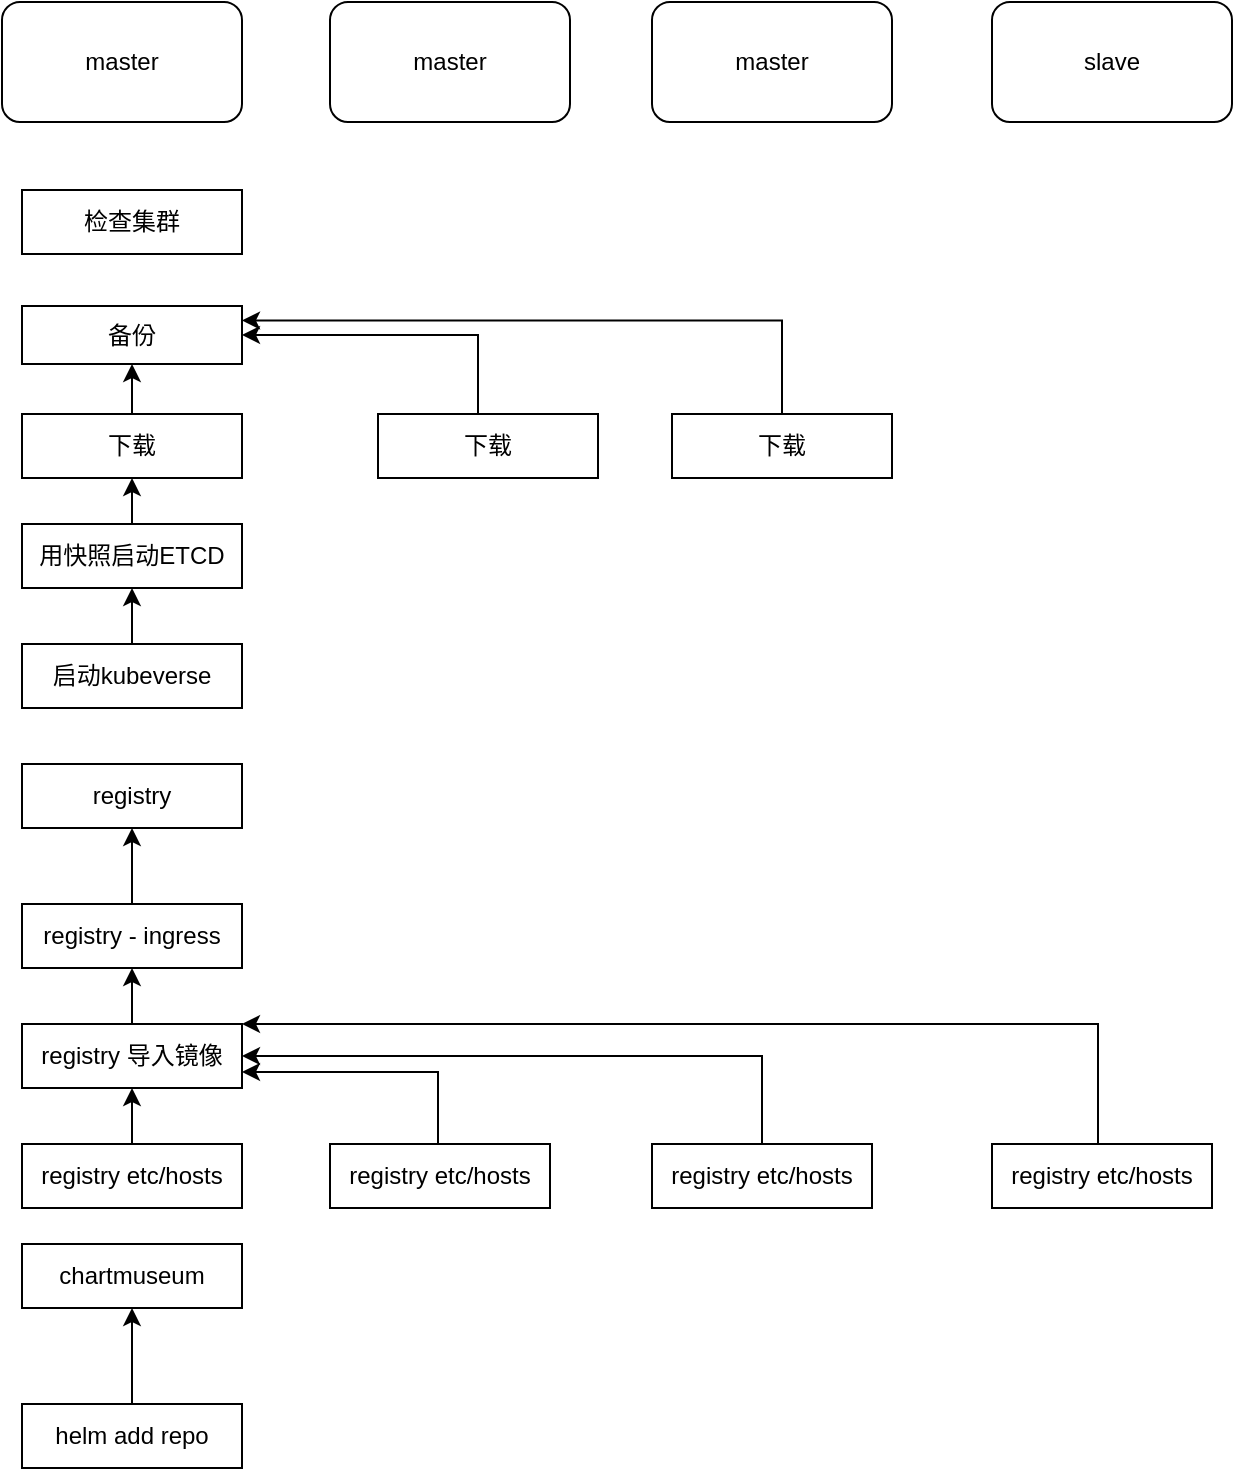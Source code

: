<mxfile version="21.1.2" type="device">
  <diagram name="第 1 页" id="UTBGbCUbs5v3K6so2tpC">
    <mxGraphModel dx="954" dy="727" grid="1" gridSize="10" guides="1" tooltips="1" connect="1" arrows="1" fold="1" page="1" pageScale="1" pageWidth="827" pageHeight="1169" math="0" shadow="0">
      <root>
        <mxCell id="0" />
        <mxCell id="1" parent="0" />
        <mxCell id="nhVeAwy8Br6gffXCsf7F-10" value="master" style="rounded=1;whiteSpace=wrap;html=1;" vertex="1" parent="1">
          <mxGeometry x="196" y="99" width="120" height="60" as="geometry" />
        </mxCell>
        <mxCell id="nhVeAwy8Br6gffXCsf7F-11" value="master" style="rounded=1;whiteSpace=wrap;html=1;" vertex="1" parent="1">
          <mxGeometry x="357" y="99" width="120" height="60" as="geometry" />
        </mxCell>
        <mxCell id="nhVeAwy8Br6gffXCsf7F-12" value="slave" style="rounded=1;whiteSpace=wrap;html=1;" vertex="1" parent="1">
          <mxGeometry x="527" y="99" width="120" height="60" as="geometry" />
        </mxCell>
        <mxCell id="nhVeAwy8Br6gffXCsf7F-13" value="master" style="rounded=1;whiteSpace=wrap;html=1;" vertex="1" parent="1">
          <mxGeometry x="32" y="99" width="120" height="60" as="geometry" />
        </mxCell>
        <mxCell id="nhVeAwy8Br6gffXCsf7F-14" value="检查集群" style="rounded=0;whiteSpace=wrap;html=1;" vertex="1" parent="1">
          <mxGeometry x="42" y="193" width="110" height="32" as="geometry" />
        </mxCell>
        <mxCell id="nhVeAwy8Br6gffXCsf7F-15" value="备份" style="rounded=0;whiteSpace=wrap;html=1;" vertex="1" parent="1">
          <mxGeometry x="42" y="251" width="110" height="29" as="geometry" />
        </mxCell>
        <mxCell id="nhVeAwy8Br6gffXCsf7F-31" value="" style="edgeStyle=orthogonalEdgeStyle;rounded=0;orthogonalLoop=1;jettySize=auto;html=1;" edge="1" parent="1" source="nhVeAwy8Br6gffXCsf7F-16" target="nhVeAwy8Br6gffXCsf7F-15">
          <mxGeometry relative="1" as="geometry" />
        </mxCell>
        <mxCell id="nhVeAwy8Br6gffXCsf7F-16" value="下载" style="rounded=0;whiteSpace=wrap;html=1;" vertex="1" parent="1">
          <mxGeometry x="42" y="305" width="110" height="32" as="geometry" />
        </mxCell>
        <mxCell id="nhVeAwy8Br6gffXCsf7F-32" style="edgeStyle=orthogonalEdgeStyle;rounded=0;orthogonalLoop=1;jettySize=auto;html=1;entryX=1;entryY=0.5;entryDx=0;entryDy=0;" edge="1" parent="1" source="nhVeAwy8Br6gffXCsf7F-17" target="nhVeAwy8Br6gffXCsf7F-15">
          <mxGeometry relative="1" as="geometry">
            <Array as="points">
              <mxPoint x="270" y="266" />
            </Array>
          </mxGeometry>
        </mxCell>
        <mxCell id="nhVeAwy8Br6gffXCsf7F-17" value="下载" style="rounded=0;whiteSpace=wrap;html=1;" vertex="1" parent="1">
          <mxGeometry x="220" y="305" width="110" height="32" as="geometry" />
        </mxCell>
        <mxCell id="nhVeAwy8Br6gffXCsf7F-33" style="edgeStyle=orthogonalEdgeStyle;rounded=0;orthogonalLoop=1;jettySize=auto;html=1;entryX=1;entryY=0.25;entryDx=0;entryDy=0;" edge="1" parent="1" source="nhVeAwy8Br6gffXCsf7F-18" target="nhVeAwy8Br6gffXCsf7F-15">
          <mxGeometry relative="1" as="geometry">
            <Array as="points">
              <mxPoint x="422" y="258" />
            </Array>
          </mxGeometry>
        </mxCell>
        <mxCell id="nhVeAwy8Br6gffXCsf7F-18" value="下载" style="rounded=0;whiteSpace=wrap;html=1;" vertex="1" parent="1">
          <mxGeometry x="367" y="305" width="110" height="32" as="geometry" />
        </mxCell>
        <mxCell id="nhVeAwy8Br6gffXCsf7F-34" value="" style="edgeStyle=orthogonalEdgeStyle;rounded=0;orthogonalLoop=1;jettySize=auto;html=1;" edge="1" parent="1" source="nhVeAwy8Br6gffXCsf7F-21" target="nhVeAwy8Br6gffXCsf7F-16">
          <mxGeometry relative="1" as="geometry" />
        </mxCell>
        <mxCell id="nhVeAwy8Br6gffXCsf7F-21" value="用快照启动ETCD" style="rounded=0;whiteSpace=wrap;html=1;" vertex="1" parent="1">
          <mxGeometry x="42" y="360" width="110" height="32" as="geometry" />
        </mxCell>
        <mxCell id="nhVeAwy8Br6gffXCsf7F-35" value="" style="edgeStyle=orthogonalEdgeStyle;rounded=0;orthogonalLoop=1;jettySize=auto;html=1;" edge="1" parent="1" source="nhVeAwy8Br6gffXCsf7F-22" target="nhVeAwy8Br6gffXCsf7F-21">
          <mxGeometry relative="1" as="geometry" />
        </mxCell>
        <mxCell id="nhVeAwy8Br6gffXCsf7F-22" value="启动kubeverse" style="rounded=0;whiteSpace=wrap;html=1;" vertex="1" parent="1">
          <mxGeometry x="42" y="420" width="110" height="32" as="geometry" />
        </mxCell>
        <mxCell id="nhVeAwy8Br6gffXCsf7F-24" value="registry" style="rounded=0;whiteSpace=wrap;html=1;" vertex="1" parent="1">
          <mxGeometry x="42" y="480" width="110" height="32" as="geometry" />
        </mxCell>
        <mxCell id="nhVeAwy8Br6gffXCsf7F-25" value="chartmuseum" style="rounded=0;whiteSpace=wrap;html=1;" vertex="1" parent="1">
          <mxGeometry x="42" y="720" width="110" height="32" as="geometry" />
        </mxCell>
        <mxCell id="nhVeAwy8Br6gffXCsf7F-37" value="" style="edgeStyle=orthogonalEdgeStyle;rounded=0;orthogonalLoop=1;jettySize=auto;html=1;" edge="1" parent="1" source="nhVeAwy8Br6gffXCsf7F-36" target="nhVeAwy8Br6gffXCsf7F-25">
          <mxGeometry relative="1" as="geometry" />
        </mxCell>
        <mxCell id="nhVeAwy8Br6gffXCsf7F-36" value="helm add repo" style="rounded=0;whiteSpace=wrap;html=1;" vertex="1" parent="1">
          <mxGeometry x="42" y="800" width="110" height="32" as="geometry" />
        </mxCell>
        <mxCell id="nhVeAwy8Br6gffXCsf7F-46" value="" style="edgeStyle=orthogonalEdgeStyle;rounded=0;orthogonalLoop=1;jettySize=auto;html=1;" edge="1" parent="1" source="nhVeAwy8Br6gffXCsf7F-38" target="nhVeAwy8Br6gffXCsf7F-43">
          <mxGeometry relative="1" as="geometry" />
        </mxCell>
        <mxCell id="nhVeAwy8Br6gffXCsf7F-38" value="registry etc/hosts" style="rounded=0;whiteSpace=wrap;html=1;" vertex="1" parent="1">
          <mxGeometry x="42" y="670" width="110" height="32" as="geometry" />
        </mxCell>
        <mxCell id="nhVeAwy8Br6gffXCsf7F-44" value="" style="edgeStyle=orthogonalEdgeStyle;rounded=0;orthogonalLoop=1;jettySize=auto;html=1;" edge="1" parent="1" source="nhVeAwy8Br6gffXCsf7F-40" target="nhVeAwy8Br6gffXCsf7F-24">
          <mxGeometry relative="1" as="geometry" />
        </mxCell>
        <mxCell id="nhVeAwy8Br6gffXCsf7F-40" value="registry - ingress" style="rounded=0;whiteSpace=wrap;html=1;" vertex="1" parent="1">
          <mxGeometry x="42" y="550" width="110" height="32" as="geometry" />
        </mxCell>
        <mxCell id="nhVeAwy8Br6gffXCsf7F-45" value="" style="edgeStyle=orthogonalEdgeStyle;rounded=0;orthogonalLoop=1;jettySize=auto;html=1;" edge="1" parent="1" source="nhVeAwy8Br6gffXCsf7F-43" target="nhVeAwy8Br6gffXCsf7F-40">
          <mxGeometry relative="1" as="geometry" />
        </mxCell>
        <mxCell id="nhVeAwy8Br6gffXCsf7F-43" value="registry 导入镜像" style="rounded=0;whiteSpace=wrap;html=1;" vertex="1" parent="1">
          <mxGeometry x="42" y="610" width="110" height="32" as="geometry" />
        </mxCell>
        <mxCell id="nhVeAwy8Br6gffXCsf7F-50" style="edgeStyle=orthogonalEdgeStyle;rounded=0;orthogonalLoop=1;jettySize=auto;html=1;entryX=1;entryY=0.75;entryDx=0;entryDy=0;" edge="1" parent="1" source="nhVeAwy8Br6gffXCsf7F-47" target="nhVeAwy8Br6gffXCsf7F-43">
          <mxGeometry relative="1" as="geometry">
            <Array as="points">
              <mxPoint x="250" y="634" />
            </Array>
          </mxGeometry>
        </mxCell>
        <mxCell id="nhVeAwy8Br6gffXCsf7F-47" value="registry etc/hosts" style="rounded=0;whiteSpace=wrap;html=1;" vertex="1" parent="1">
          <mxGeometry x="196" y="670" width="110" height="32" as="geometry" />
        </mxCell>
        <mxCell id="nhVeAwy8Br6gffXCsf7F-53" style="edgeStyle=orthogonalEdgeStyle;rounded=0;orthogonalLoop=1;jettySize=auto;html=1;entryX=1;entryY=0.5;entryDx=0;entryDy=0;" edge="1" parent="1" source="nhVeAwy8Br6gffXCsf7F-48" target="nhVeAwy8Br6gffXCsf7F-43">
          <mxGeometry relative="1" as="geometry">
            <Array as="points">
              <mxPoint x="412" y="626" />
            </Array>
          </mxGeometry>
        </mxCell>
        <mxCell id="nhVeAwy8Br6gffXCsf7F-48" value="registry etc/hosts" style="rounded=0;whiteSpace=wrap;html=1;" vertex="1" parent="1">
          <mxGeometry x="357" y="670" width="110" height="32" as="geometry" />
        </mxCell>
        <mxCell id="nhVeAwy8Br6gffXCsf7F-52" style="edgeStyle=orthogonalEdgeStyle;rounded=0;orthogonalLoop=1;jettySize=auto;html=1;entryX=1;entryY=0;entryDx=0;entryDy=0;" edge="1" parent="1" source="nhVeAwy8Br6gffXCsf7F-49" target="nhVeAwy8Br6gffXCsf7F-43">
          <mxGeometry relative="1" as="geometry">
            <Array as="points">
              <mxPoint x="580" y="610" />
            </Array>
          </mxGeometry>
        </mxCell>
        <mxCell id="nhVeAwy8Br6gffXCsf7F-49" value="registry etc/hosts" style="rounded=0;whiteSpace=wrap;html=1;" vertex="1" parent="1">
          <mxGeometry x="527" y="670" width="110" height="32" as="geometry" />
        </mxCell>
      </root>
    </mxGraphModel>
  </diagram>
</mxfile>
